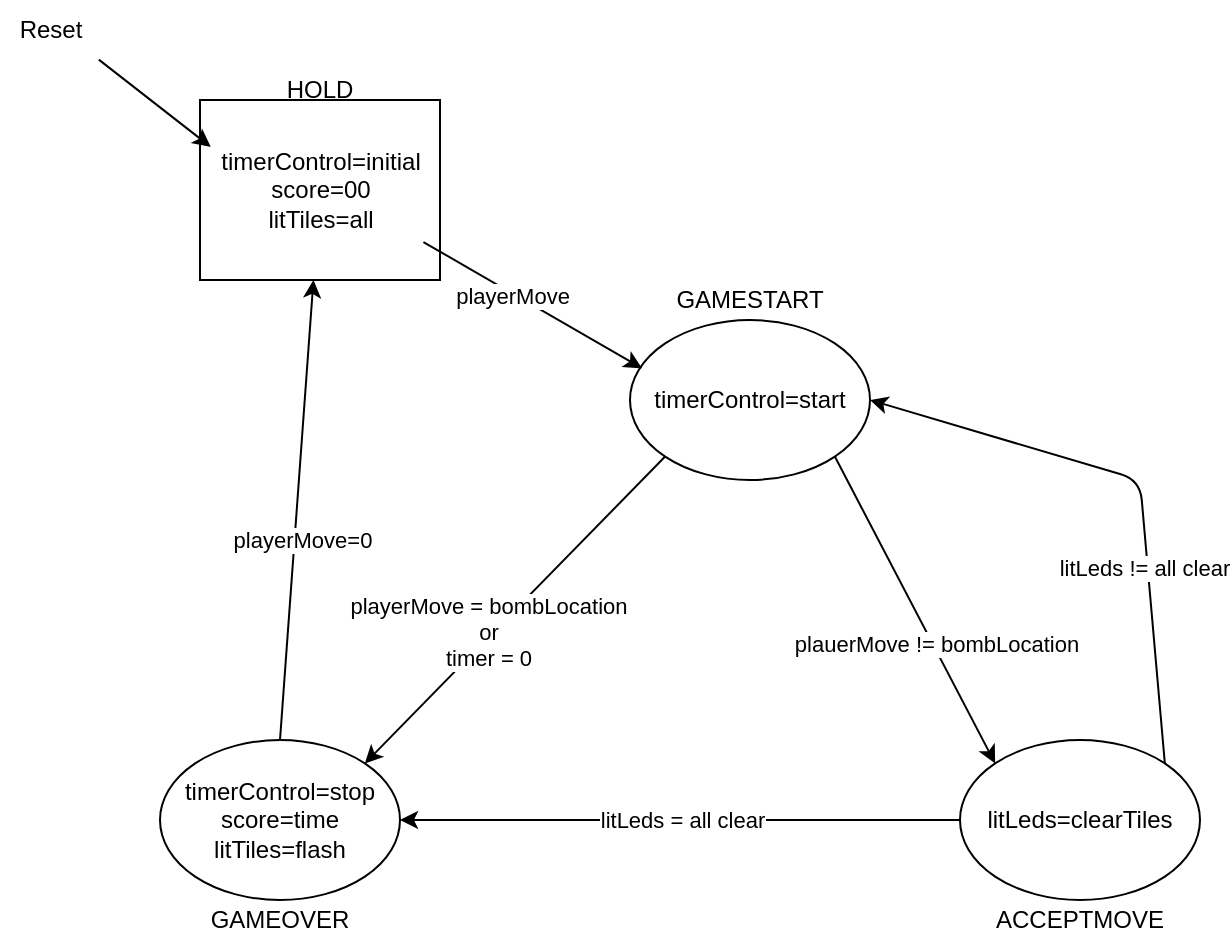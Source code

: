 <mxfile>
    <diagram id="4fIwkQOo2_krNGjEs3Ce" name="Page-1">
        <mxGraphModel dx="1358" dy="974" grid="1" gridSize="10" guides="1" tooltips="1" connect="1" arrows="1" fold="1" page="1" pageScale="1" pageWidth="850" pageHeight="1100" math="0" shadow="0">
            <root>
                <mxCell id="0"/>
                <mxCell id="1" parent="0"/>
                <mxCell id="2" value="timerControl=initial&lt;br&gt;score=00&lt;br&gt;litTiles=all" style="externalPins=0;recursiveResize=0;shadow=0;dashed=0;align=center;html=1;strokeWidth=1;shape=mxgraph.rtl.abstract.entity;container=1;collapsible=0;kind=combinational;drawPins=0;left=3;right=2;bottom=0;top=0;" parent="1" vertex="1">
                    <mxGeometry x="225" y="365" width="120" height="90" as="geometry"/>
                </mxCell>
                <mxCell id="3" value="Reset" style="text;html=1;align=center;verticalAlign=middle;resizable=0;points=[];autosize=1;strokeColor=none;fillColor=none;" parent="1" vertex="1">
                    <mxGeometry x="125" y="315" width="50" height="30" as="geometry"/>
                </mxCell>
                <mxCell id="6" value="" style="endArrow=classic;html=1;exitX=0.988;exitY=0.994;exitDx=0;exitDy=0;exitPerimeter=0;entryX=0.045;entryY=0.261;entryDx=0;entryDy=0;entryPerimeter=0;" parent="1" source="3" target="2" edge="1">
                    <mxGeometry width="50" height="50" relative="1" as="geometry">
                        <mxPoint x="305" y="505" as="sourcePoint"/>
                        <mxPoint x="355" y="455" as="targetPoint"/>
                    </mxGeometry>
                </mxCell>
                <mxCell id="7" value="HOLD" style="text;html=1;strokeColor=none;fillColor=none;align=center;verticalAlign=middle;whiteSpace=wrap;rounded=0;" vertex="1" parent="1">
                    <mxGeometry x="255" y="345" width="60" height="30" as="geometry"/>
                </mxCell>
                <mxCell id="19" style="edgeStyle=none;html=1;exitX=0;exitY=1;exitDx=0;exitDy=0;entryX=1;entryY=0;entryDx=0;entryDy=0;" edge="1" parent="1" source="8" target="17">
                    <mxGeometry relative="1" as="geometry"/>
                </mxCell>
                <mxCell id="20" value="playerMove = bombLocation&lt;br&gt;or&lt;br&gt;timer = 0" style="edgeLabel;html=1;align=center;verticalAlign=middle;resizable=0;points=[];" vertex="1" connectable="0" parent="19">
                    <mxGeometry x="0.161" y="-2" relative="1" as="geometry">
                        <mxPoint as="offset"/>
                    </mxGeometry>
                </mxCell>
                <mxCell id="24" style="edgeStyle=none;html=1;exitX=1;exitY=1;exitDx=0;exitDy=0;entryX=0;entryY=0;entryDx=0;entryDy=0;" edge="1" parent="1" source="8" target="23">
                    <mxGeometry relative="1" as="geometry"/>
                </mxCell>
                <mxCell id="25" value="plauerMove != bombLocation" style="edgeLabel;html=1;align=center;verticalAlign=middle;resizable=0;points=[];" vertex="1" connectable="0" parent="24">
                    <mxGeometry x="0.231" y="1" relative="1" as="geometry">
                        <mxPoint as="offset"/>
                    </mxGeometry>
                </mxCell>
                <mxCell id="8" value="timerControl=start" style="ellipse;whiteSpace=wrap;html=1;" vertex="1" parent="1">
                    <mxGeometry x="440" y="475" width="120" height="80" as="geometry"/>
                </mxCell>
                <mxCell id="9" value="" style="endArrow=classic;html=1;exitX=0.931;exitY=0.789;exitDx=0;exitDy=0;exitPerimeter=0;entryX=0.05;entryY=0.302;entryDx=0;entryDy=0;entryPerimeter=0;" edge="1" parent="1" source="2" target="8">
                    <mxGeometry width="50" height="50" relative="1" as="geometry">
                        <mxPoint x="455" y="505" as="sourcePoint"/>
                        <mxPoint x="505" y="455" as="targetPoint"/>
                    </mxGeometry>
                </mxCell>
                <mxCell id="11" value="playerMove" style="edgeLabel;html=1;align=center;verticalAlign=middle;resizable=0;points=[];" vertex="1" connectable="0" parent="9">
                    <mxGeometry x="-0.194" y="-1" relative="1" as="geometry">
                        <mxPoint as="offset"/>
                    </mxGeometry>
                </mxCell>
                <mxCell id="10" value="GAMESTART" style="text;html=1;strokeColor=none;fillColor=none;align=center;verticalAlign=middle;whiteSpace=wrap;rounded=0;" vertex="1" parent="1">
                    <mxGeometry x="460" y="455" width="80" height="20" as="geometry"/>
                </mxCell>
                <mxCell id="21" style="edgeStyle=none;html=1;exitX=0.5;exitY=0;exitDx=0;exitDy=0;" edge="1" parent="1" source="17" target="2">
                    <mxGeometry relative="1" as="geometry"/>
                </mxCell>
                <mxCell id="22" value="playerMove=0" style="edgeLabel;html=1;align=center;verticalAlign=middle;resizable=0;points=[];" vertex="1" connectable="0" parent="21">
                    <mxGeometry x="-0.123" y="-3" relative="1" as="geometry">
                        <mxPoint as="offset"/>
                    </mxGeometry>
                </mxCell>
                <mxCell id="17" value="timerControl=stop&lt;br&gt;score=time&lt;br&gt;litTiles=flash" style="ellipse;whiteSpace=wrap;html=1;" vertex="1" parent="1">
                    <mxGeometry x="205" y="685" width="120" height="80" as="geometry"/>
                </mxCell>
                <mxCell id="18" value="GAMEOVER" style="text;html=1;strokeColor=none;fillColor=none;align=center;verticalAlign=middle;whiteSpace=wrap;rounded=0;" vertex="1" parent="1">
                    <mxGeometry x="230" y="765" width="70" height="20" as="geometry"/>
                </mxCell>
                <mxCell id="26" style="edgeStyle=none;html=1;exitX=0;exitY=0.5;exitDx=0;exitDy=0;entryX=1;entryY=0.5;entryDx=0;entryDy=0;" edge="1" parent="1" source="23" target="17">
                    <mxGeometry relative="1" as="geometry"/>
                </mxCell>
                <mxCell id="27" value="litLeds = all clear" style="edgeLabel;html=1;align=center;verticalAlign=middle;resizable=0;points=[];" vertex="1" connectable="0" parent="26">
                    <mxGeometry x="0.196" y="1" relative="1" as="geometry">
                        <mxPoint x="28" y="-1" as="offset"/>
                    </mxGeometry>
                </mxCell>
                <mxCell id="28" style="edgeStyle=none;html=1;exitX=1;exitY=0;exitDx=0;exitDy=0;entryX=1;entryY=0.5;entryDx=0;entryDy=0;" edge="1" parent="1" source="23" target="8">
                    <mxGeometry relative="1" as="geometry">
                        <Array as="points">
                            <mxPoint x="695" y="555"/>
                        </Array>
                    </mxGeometry>
                </mxCell>
                <mxCell id="29" value="litLeds != all clear" style="edgeLabel;html=1;align=center;verticalAlign=middle;resizable=0;points=[];" vertex="1" connectable="0" parent="28">
                    <mxGeometry x="-0.302" y="2" relative="1" as="geometry">
                        <mxPoint as="offset"/>
                    </mxGeometry>
                </mxCell>
                <mxCell id="23" value="litLeds=clearTiles" style="ellipse;whiteSpace=wrap;html=1;" vertex="1" parent="1">
                    <mxGeometry x="605" y="685" width="120" height="80" as="geometry"/>
                </mxCell>
                <mxCell id="30" value="ACCEPTMOVE" style="text;html=1;strokeColor=none;fillColor=none;align=center;verticalAlign=middle;whiteSpace=wrap;rounded=0;" vertex="1" parent="1">
                    <mxGeometry x="615" y="765" width="100" height="20" as="geometry"/>
                </mxCell>
            </root>
        </mxGraphModel>
    </diagram>
</mxfile>